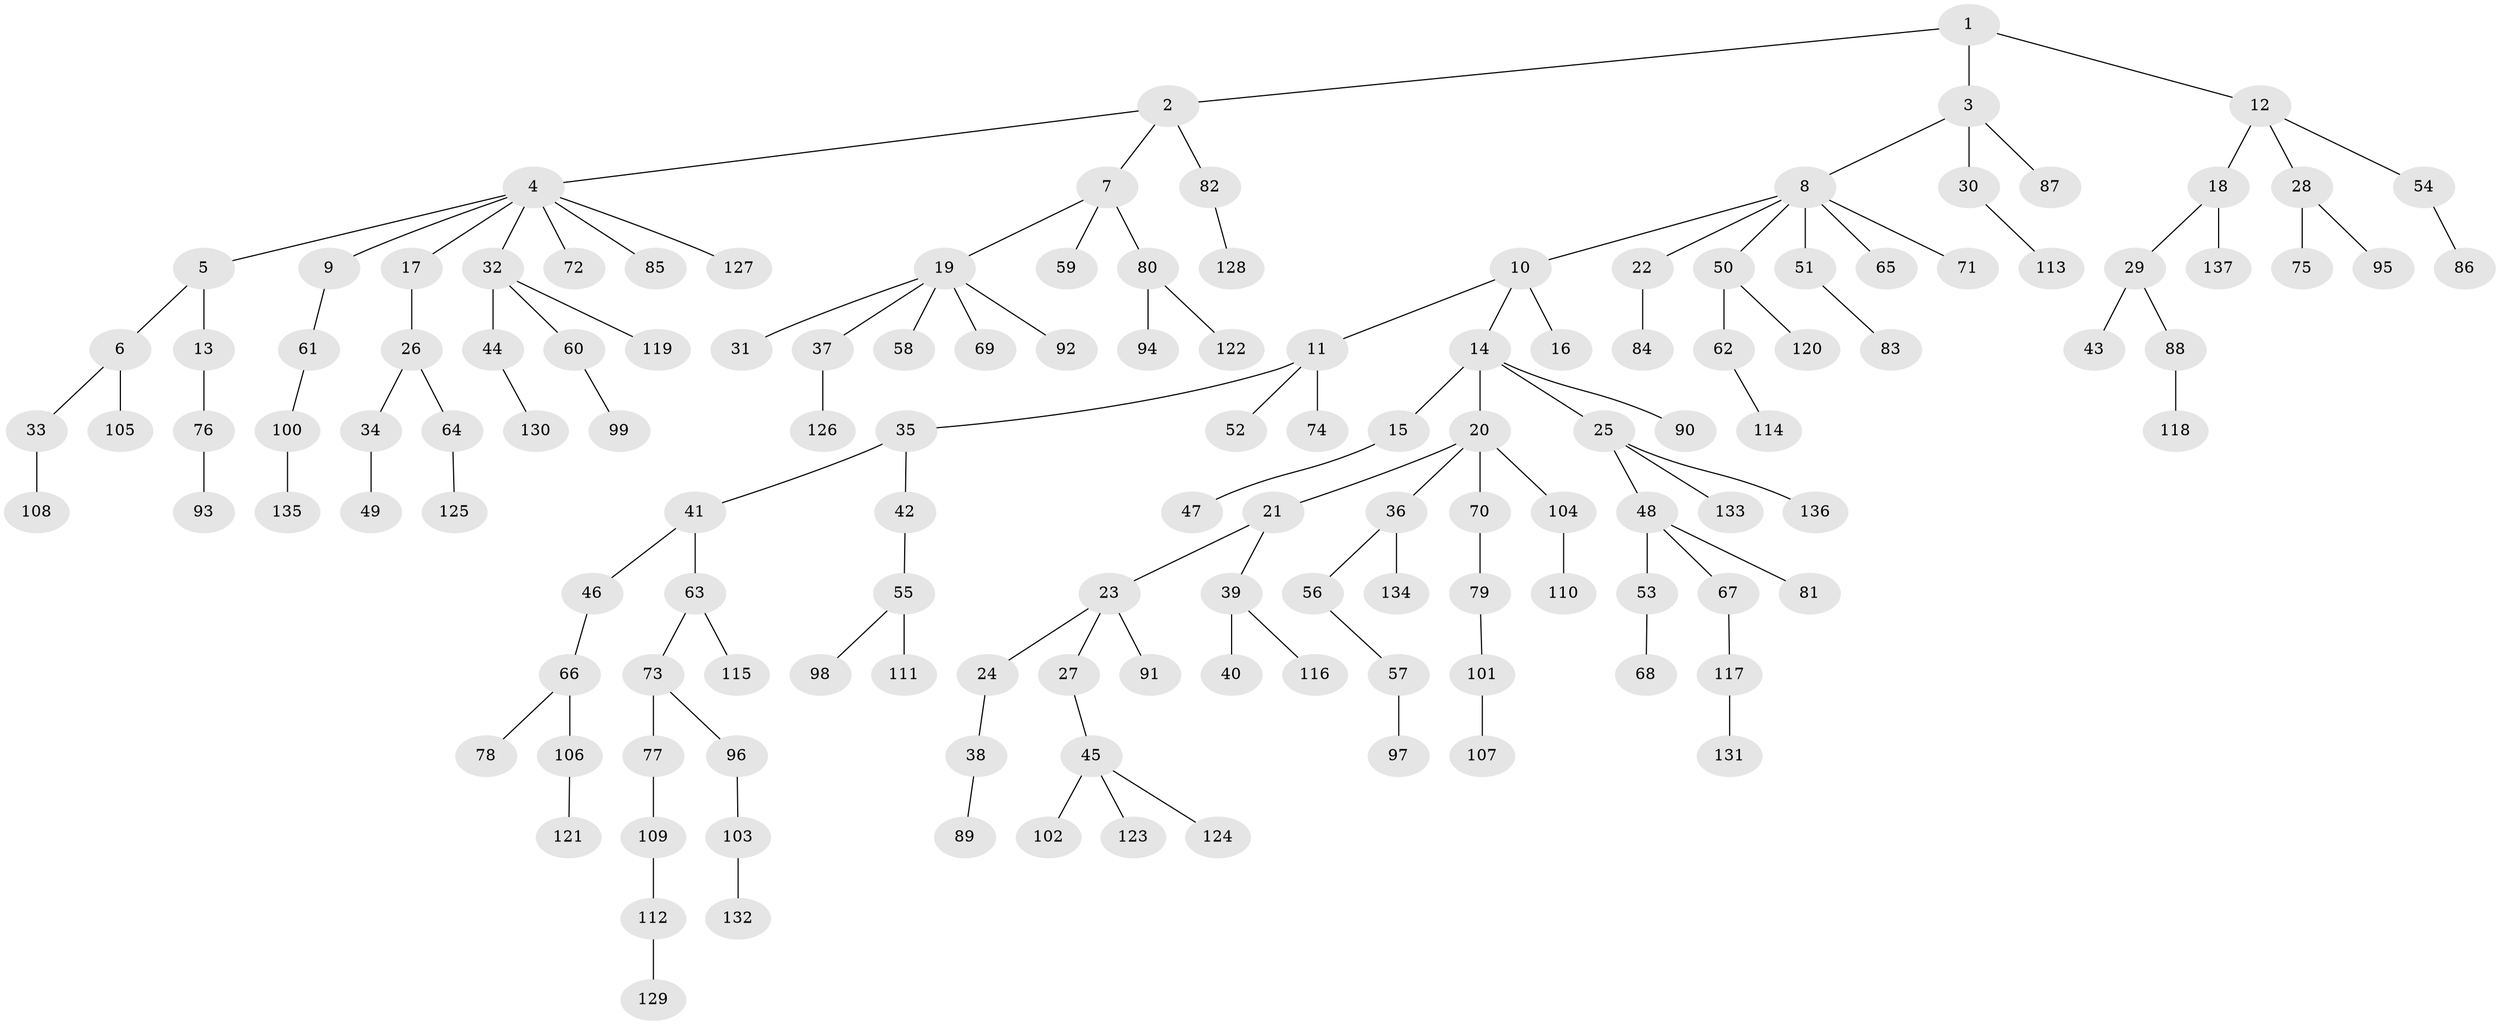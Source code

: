 // Generated by graph-tools (version 1.1) at 2025/11/02/27/25 16:11:26]
// undirected, 137 vertices, 136 edges
graph export_dot {
graph [start="1"]
  node [color=gray90,style=filled];
  1;
  2;
  3;
  4;
  5;
  6;
  7;
  8;
  9;
  10;
  11;
  12;
  13;
  14;
  15;
  16;
  17;
  18;
  19;
  20;
  21;
  22;
  23;
  24;
  25;
  26;
  27;
  28;
  29;
  30;
  31;
  32;
  33;
  34;
  35;
  36;
  37;
  38;
  39;
  40;
  41;
  42;
  43;
  44;
  45;
  46;
  47;
  48;
  49;
  50;
  51;
  52;
  53;
  54;
  55;
  56;
  57;
  58;
  59;
  60;
  61;
  62;
  63;
  64;
  65;
  66;
  67;
  68;
  69;
  70;
  71;
  72;
  73;
  74;
  75;
  76;
  77;
  78;
  79;
  80;
  81;
  82;
  83;
  84;
  85;
  86;
  87;
  88;
  89;
  90;
  91;
  92;
  93;
  94;
  95;
  96;
  97;
  98;
  99;
  100;
  101;
  102;
  103;
  104;
  105;
  106;
  107;
  108;
  109;
  110;
  111;
  112;
  113;
  114;
  115;
  116;
  117;
  118;
  119;
  120;
  121;
  122;
  123;
  124;
  125;
  126;
  127;
  128;
  129;
  130;
  131;
  132;
  133;
  134;
  135;
  136;
  137;
  1 -- 2;
  1 -- 3;
  1 -- 12;
  2 -- 4;
  2 -- 7;
  2 -- 82;
  3 -- 8;
  3 -- 30;
  3 -- 87;
  4 -- 5;
  4 -- 9;
  4 -- 17;
  4 -- 32;
  4 -- 72;
  4 -- 85;
  4 -- 127;
  5 -- 6;
  5 -- 13;
  6 -- 33;
  6 -- 105;
  7 -- 19;
  7 -- 59;
  7 -- 80;
  8 -- 10;
  8 -- 22;
  8 -- 50;
  8 -- 51;
  8 -- 65;
  8 -- 71;
  9 -- 61;
  10 -- 11;
  10 -- 14;
  10 -- 16;
  11 -- 35;
  11 -- 52;
  11 -- 74;
  12 -- 18;
  12 -- 28;
  12 -- 54;
  13 -- 76;
  14 -- 15;
  14 -- 20;
  14 -- 25;
  14 -- 90;
  15 -- 47;
  17 -- 26;
  18 -- 29;
  18 -- 137;
  19 -- 31;
  19 -- 37;
  19 -- 58;
  19 -- 69;
  19 -- 92;
  20 -- 21;
  20 -- 36;
  20 -- 70;
  20 -- 104;
  21 -- 23;
  21 -- 39;
  22 -- 84;
  23 -- 24;
  23 -- 27;
  23 -- 91;
  24 -- 38;
  25 -- 48;
  25 -- 133;
  25 -- 136;
  26 -- 34;
  26 -- 64;
  27 -- 45;
  28 -- 75;
  28 -- 95;
  29 -- 43;
  29 -- 88;
  30 -- 113;
  32 -- 44;
  32 -- 60;
  32 -- 119;
  33 -- 108;
  34 -- 49;
  35 -- 41;
  35 -- 42;
  36 -- 56;
  36 -- 134;
  37 -- 126;
  38 -- 89;
  39 -- 40;
  39 -- 116;
  41 -- 46;
  41 -- 63;
  42 -- 55;
  44 -- 130;
  45 -- 102;
  45 -- 123;
  45 -- 124;
  46 -- 66;
  48 -- 53;
  48 -- 67;
  48 -- 81;
  50 -- 62;
  50 -- 120;
  51 -- 83;
  53 -- 68;
  54 -- 86;
  55 -- 98;
  55 -- 111;
  56 -- 57;
  57 -- 97;
  60 -- 99;
  61 -- 100;
  62 -- 114;
  63 -- 73;
  63 -- 115;
  64 -- 125;
  66 -- 78;
  66 -- 106;
  67 -- 117;
  70 -- 79;
  73 -- 77;
  73 -- 96;
  76 -- 93;
  77 -- 109;
  79 -- 101;
  80 -- 94;
  80 -- 122;
  82 -- 128;
  88 -- 118;
  96 -- 103;
  100 -- 135;
  101 -- 107;
  103 -- 132;
  104 -- 110;
  106 -- 121;
  109 -- 112;
  112 -- 129;
  117 -- 131;
}

